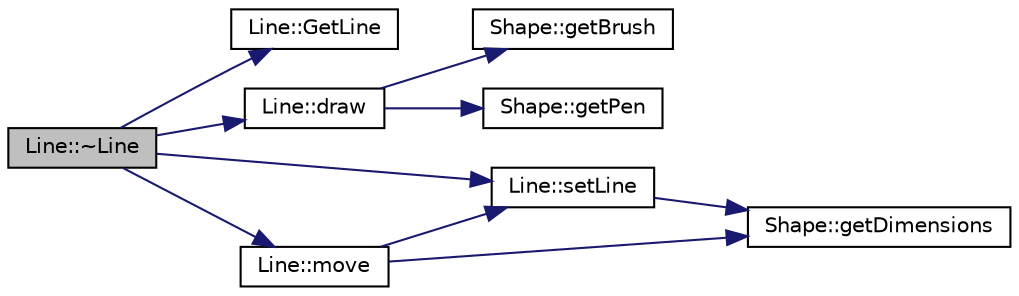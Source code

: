 digraph "Line::~Line"
{
  edge [fontname="Helvetica",fontsize="10",labelfontname="Helvetica",labelfontsize="10"];
  node [fontname="Helvetica",fontsize="10",shape=record];
  rankdir="LR";
  Node1 [label="Line::~Line",height=0.2,width=0.4,color="black", fillcolor="grey75", style="filled", fontcolor="black"];
  Node1 -> Node2 [color="midnightblue",fontsize="10",style="solid",fontname="Helvetica"];
  Node2 [label="Line::GetLine",height=0.2,width=0.4,color="black", fillcolor="white", style="filled",URL="$classLine.html#a99f31a56b03cc8e92d30269face52b56",tooltip="Method GetLine: Class Line  This method will return the address of a QLine line.  PRE-CONDITIONS <non..."];
  Node1 -> Node3 [color="midnightblue",fontsize="10",style="solid",fontname="Helvetica"];
  Node3 [label="Line::setLine",height=0.2,width=0.4,color="black", fillcolor="white", style="filled",URL="$classLine.html#acd74708184a645a711d19209cfd45b47",tooltip="Method setLine: Class Line  This method will set the line using the points saved privately in Line..."];
  Node3 -> Node4 [color="midnightblue",fontsize="10",style="solid",fontname="Helvetica"];
  Node4 [label="Shape::getDimensions",height=0.2,width=0.4,color="black", fillcolor="white", style="filled",URL="$classShape.html#a6ab7f82dd146b522b981fd5b5451f3dd",tooltip="Method getDimensions: Class Shape  This method will return the vector of ints which stores the dimens..."];
  Node1 -> Node5 [color="midnightblue",fontsize="10",style="solid",fontname="Helvetica"];
  Node5 [label="Line::draw",height=0.2,width=0.4,color="black", fillcolor="white", style="filled",URL="$classLine.html#a4a74f5e39ea7decae69f921e873f2e71",tooltip="Method draw: Class Line  This method will draw a line using the QLine line stored in Line..."];
  Node5 -> Node6 [color="midnightblue",fontsize="10",style="solid",fontname="Helvetica"];
  Node6 [label="Shape::getPen",height=0.2,width=0.4,color="black", fillcolor="white", style="filled",URL="$classShape.html#ab3420c1972e190923410abcc36a1db78",tooltip="Method getPen: Class Shape  This method will return the QPen address of the calling shape..."];
  Node5 -> Node7 [color="midnightblue",fontsize="10",style="solid",fontname="Helvetica"];
  Node7 [label="Shape::getBrush",height=0.2,width=0.4,color="black", fillcolor="white", style="filled",URL="$classShape.html#a4fff90728217432c4510dbcdbf3cd9e6",tooltip="Method getBrush: Class Shape  This method will return the QBrush address of the calling shape..."];
  Node1 -> Node8 [color="midnightblue",fontsize="10",style="solid",fontname="Helvetica"];
  Node8 [label="Line::move",height=0.2,width=0.4,color="black", fillcolor="white", style="filled",URL="$classLine.html#acb7d2077deceacc5525125c04435a0e8",tooltip="Method move: Class Line  This method will move a line using the integer array passed as a parameter t..."];
  Node8 -> Node4 [color="midnightblue",fontsize="10",style="solid",fontname="Helvetica"];
  Node8 -> Node3 [color="midnightblue",fontsize="10",style="solid",fontname="Helvetica"];
}
